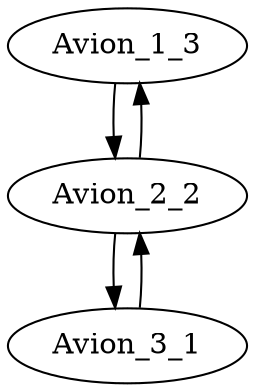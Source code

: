 digraph {Avion_1_3->Avion_2_2
Avion_2_2->Avion_1_3
Avion_2_2->Avion_3_1
Avion_3_1->Avion_2_2
Avion_3_1}